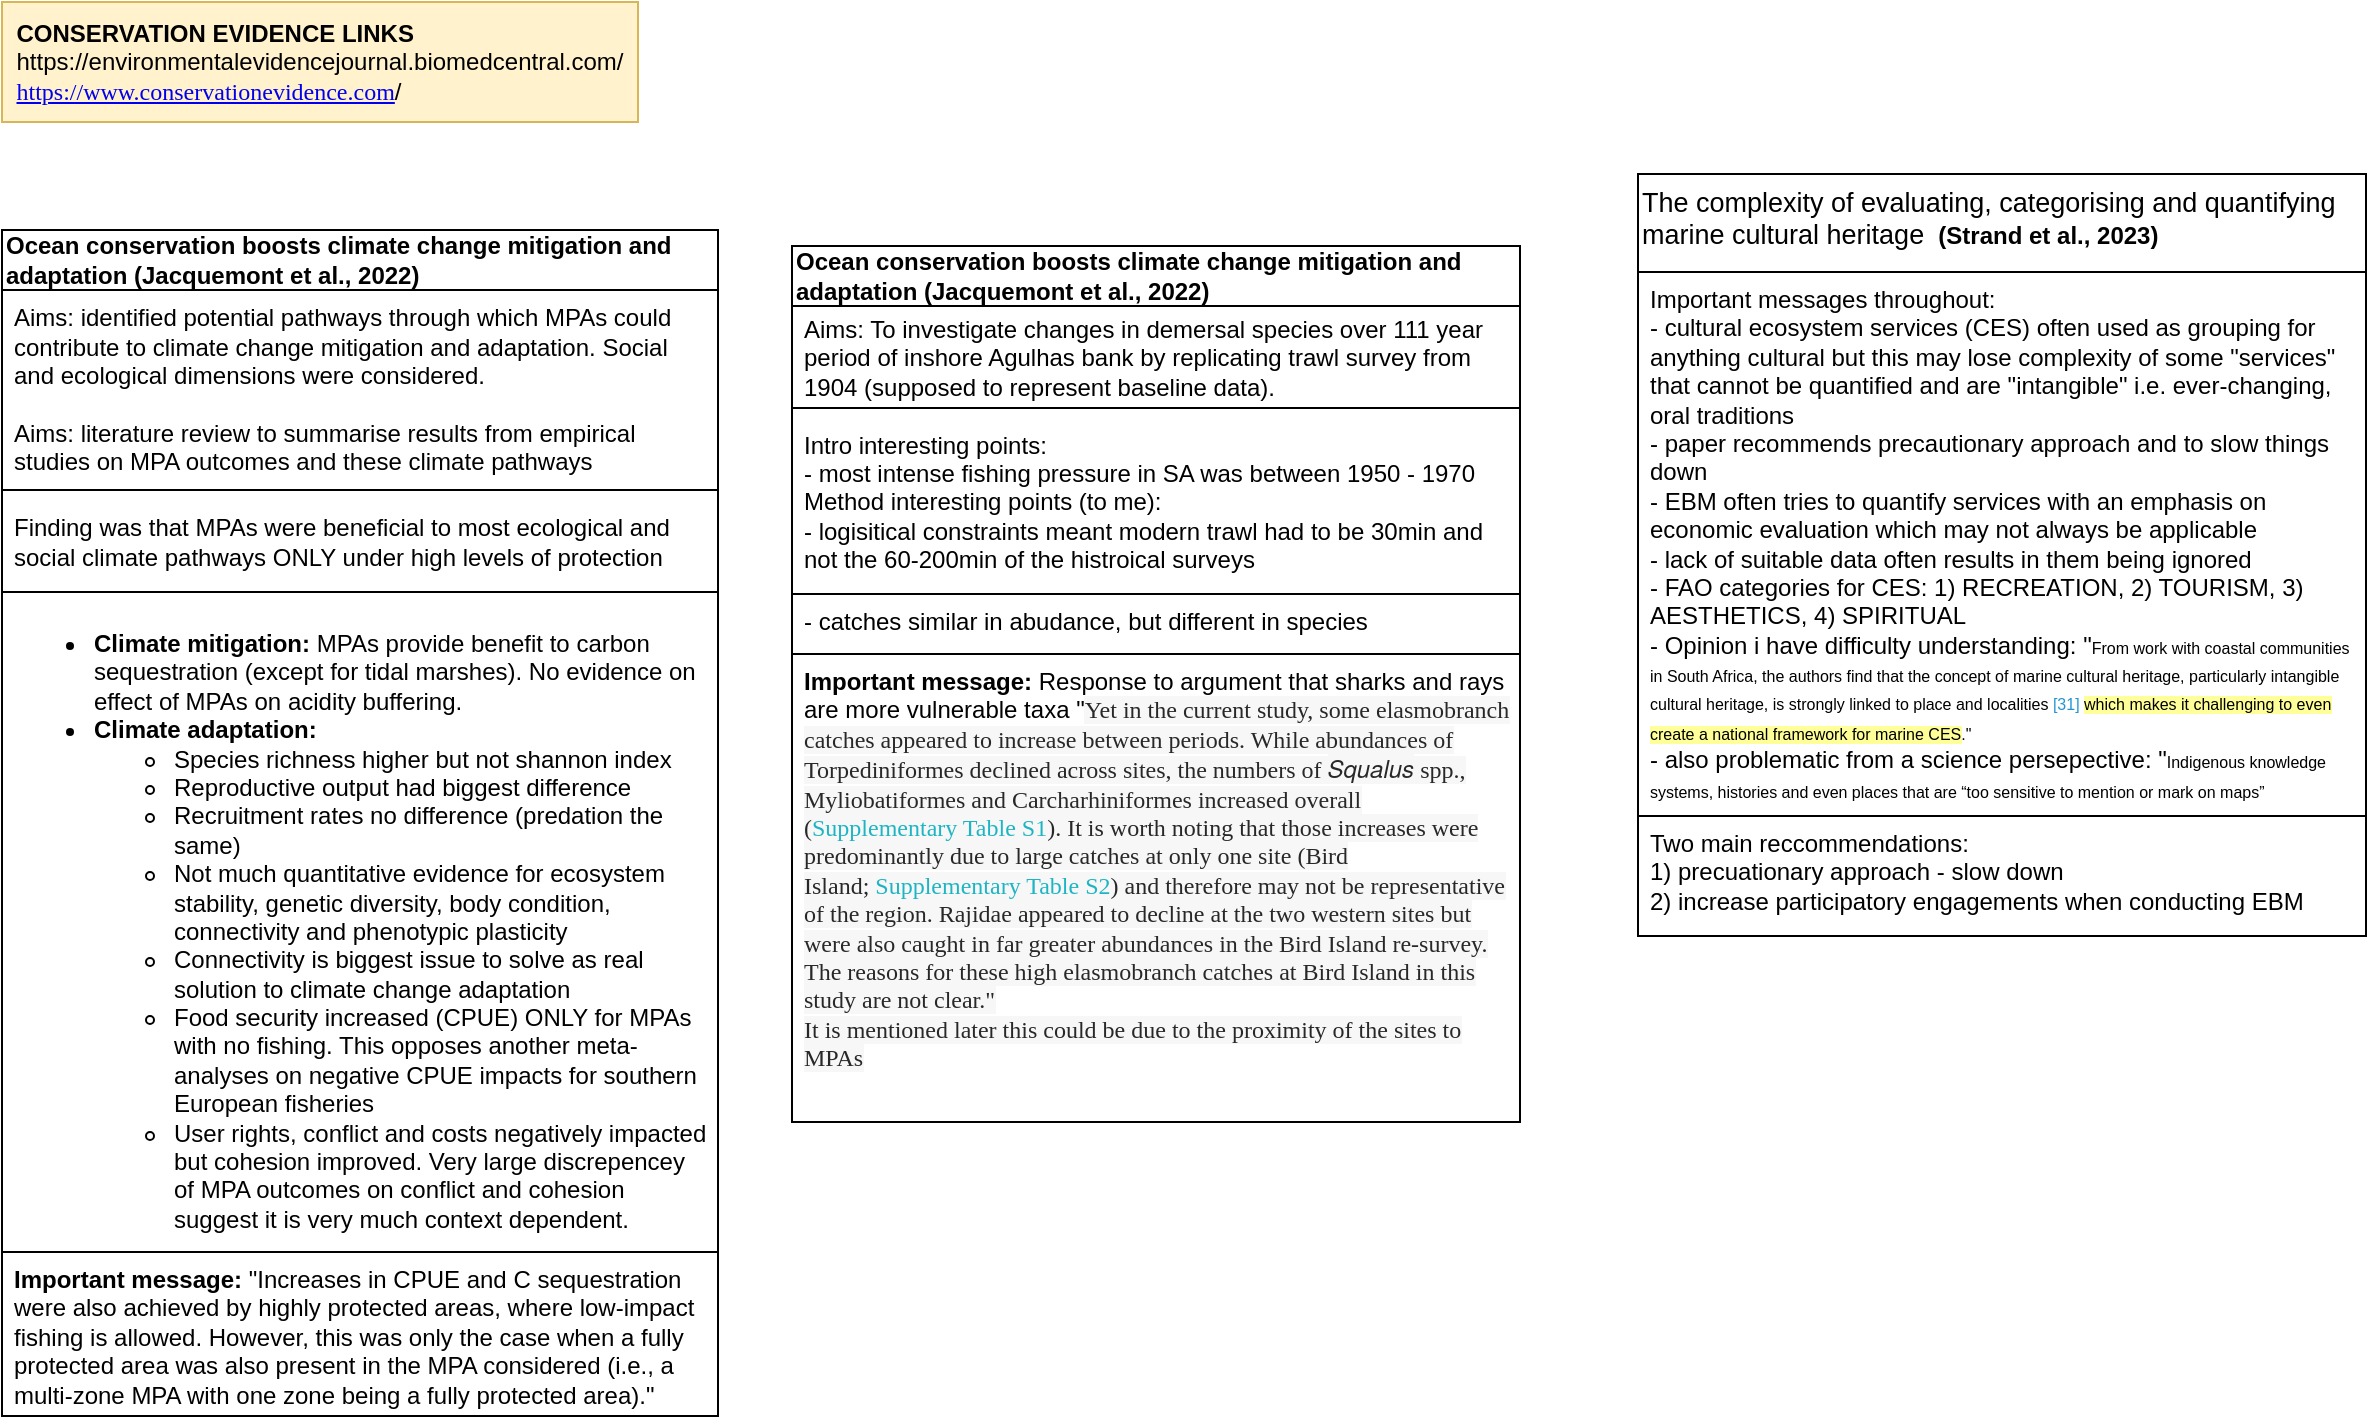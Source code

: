 <mxfile version="20.8.3" type="github">
  <diagram id="oMJjJdJxvG5CHlvqNMqH" name="Page-1">
    <mxGraphModel dx="1723" dy="1008" grid="0" gridSize="10" guides="1" tooltips="1" connect="1" arrows="1" fold="1" page="0" pageScale="1" pageWidth="850" pageHeight="1100" math="0" shadow="0">
      <root>
        <mxCell id="0" />
        <mxCell id="1" parent="0" />
        <mxCell id="RFItumHFisGm9Dvvl5Tg-1" value="&lt;b&gt;Ocean conservation boosts climate change mitigation and adaptation (Jacquemont et al., 2022)&lt;/b&gt;" style="swimlane;fontStyle=0;childLayout=stackLayout;horizontal=1;startSize=30;horizontalStack=0;resizeParent=1;resizeParentMax=0;resizeLast=0;collapsible=1;marginBottom=0;whiteSpace=wrap;html=1;align=left;" parent="1" vertex="1">
          <mxGeometry x="-259" y="59" width="358" height="593" as="geometry" />
        </mxCell>
        <mxCell id="RFItumHFisGm9Dvvl5Tg-2" value="Aims: identified potential pathways through which MPAs could contribute to climate change mitigation and adaptation. Social and ecological dimensions were considered.&lt;br&gt;&lt;br&gt;Aims: literature review to summarise results from empirical studies on MPA outcomes and these climate pathways" style="text;strokeColor=default;fillColor=none;align=left;verticalAlign=middle;spacingLeft=4;spacingRight=4;overflow=hidden;points=[[0,0.5],[1,0.5]];portConstraint=eastwest;rotatable=0;whiteSpace=wrap;html=1;shadow=0;" parent="RFItumHFisGm9Dvvl5Tg-1" vertex="1">
          <mxGeometry y="30" width="358" height="100" as="geometry" />
        </mxCell>
        <mxCell id="RFItumHFisGm9Dvvl5Tg-3" value="Finding was that MPAs were beneficial to most ecological and social climate pathways ONLY under high levels of protection" style="text;strokeColor=default;fillColor=none;align=left;verticalAlign=middle;spacingLeft=4;spacingRight=4;overflow=hidden;points=[[0,0.5],[1,0.5]];portConstraint=eastwest;rotatable=0;whiteSpace=wrap;html=1;" parent="RFItumHFisGm9Dvvl5Tg-1" vertex="1">
          <mxGeometry y="130" width="358" height="51" as="geometry" />
        </mxCell>
        <mxCell id="RFItumHFisGm9Dvvl5Tg-4" value="&lt;ul&gt;&lt;li&gt;&lt;b&gt;Climate mitigation: &lt;/b&gt;MPAs provide benefit to carbon sequestration (except for tidal marshes). No evidence on effect of MPAs on acidity buffering.&lt;/li&gt;&lt;li&gt;&lt;b&gt;Climate adaptation:&amp;nbsp;&lt;/b&gt;&lt;/li&gt;&lt;ul&gt;&lt;li&gt;Species richness higher but not shannon index&lt;/li&gt;&lt;li&gt;Reproductive output had biggest difference&lt;/li&gt;&lt;li&gt;Recruitment rates no difference (predation the same)&lt;/li&gt;&lt;li&gt;Not much quantitative evidence for ecosystem stability, genetic diversity, body condition, connectivity and phenotypic plasticity&lt;/li&gt;&lt;li&gt;Connectivity is biggest issue to solve as real solution to climate change adaptation&lt;/li&gt;&lt;li&gt;Food security increased (CPUE) ONLY for MPAs with no fishing. This opposes another meta-analyses on negative CPUE impacts for southern European fisheries&lt;/li&gt;&lt;li&gt;User rights, conflict and costs negatively impacted but cohesion improved. Very large discrepencey of MPA outcomes on conflict and cohesion suggest it is very much context dependent.&lt;/li&gt;&lt;/ul&gt;&lt;/ul&gt;" style="text;strokeColor=none;fillColor=none;align=left;verticalAlign=top;spacingLeft=4;spacingRight=4;overflow=hidden;points=[[0,0.5],[1,0.5]];portConstraint=eastwest;rotatable=0;whiteSpace=wrap;html=1;labelPosition=center;verticalLabelPosition=middle;" parent="RFItumHFisGm9Dvvl5Tg-1" vertex="1">
          <mxGeometry y="181" width="358" height="330" as="geometry" />
        </mxCell>
        <mxCell id="RFItumHFisGm9Dvvl5Tg-6" value="&lt;b&gt;Important message:&lt;/b&gt; &quot;Increases in CPUE and C sequestration were also achieved by highly protected areas, where low-impact fishing is allowed. However, this was only the case when a fully protected area was also present in the MPA considered (i.e., a multi-zone MPA with one zone being a fully protected area).&quot;" style="text;strokeColor=default;fillColor=none;align=left;verticalAlign=top;spacingLeft=4;spacingRight=4;overflow=hidden;points=[[0,0.5],[1,0.5]];portConstraint=eastwest;rotatable=0;whiteSpace=wrap;html=1;labelPosition=center;verticalLabelPosition=middle;" parent="RFItumHFisGm9Dvvl5Tg-1" vertex="1">
          <mxGeometry y="511" width="358" height="82" as="geometry" />
        </mxCell>
        <mxCell id="CgYDRMqxoxwIlcu6GhCc-1" value="&lt;div style=&quot;text-align: left;&quot;&gt;&lt;b style=&quot;background-color: initial;&quot;&gt;CONSERVATION EVIDENCE LINKS&lt;/b&gt;&lt;/div&gt;&lt;div style=&quot;text-align: left;&quot;&gt;&lt;span style=&quot;background-color: initial;&quot;&gt;https://environmentalevidencejournal.biomedcentral.com/&lt;/span&gt;&lt;/div&gt;&lt;div style=&quot;text-align: left;&quot;&gt;&lt;a style=&quot;background-color: initial; font-family: Calibri; text-size-adjust: auto;&quot; title=&quot;https://www.conservationevidence.com/&quot; target=&quot;_blank&quot; href=&quot;https://www.conservationevidence.com/&quot;&gt;https://www.conservationevidence.com&lt;/a&gt;/&lt;/div&gt;" style="rounded=0;whiteSpace=wrap;html=1;fillColor=#fff2cc;strokeColor=#d6b656;" parent="1" vertex="1">
          <mxGeometry x="-259" y="-55" width="318" height="60" as="geometry" />
        </mxCell>
        <mxCell id="iBG1UUJ010-rRIB4jjcF-1" value="&lt;b&gt;Ocean conservation boosts climate change mitigation and adaptation (Jacquemont et al., 2022)&lt;/b&gt;" style="swimlane;fontStyle=0;childLayout=stackLayout;horizontal=1;startSize=30;horizontalStack=0;resizeParent=1;resizeParentMax=0;resizeLast=0;collapsible=1;marginBottom=0;whiteSpace=wrap;html=1;align=left;" parent="1" vertex="1">
          <mxGeometry x="136" y="67" width="364" height="438" as="geometry" />
        </mxCell>
        <mxCell id="iBG1UUJ010-rRIB4jjcF-2" value="Aims: To investigate changes in demersal species over 111 year period of inshore Agulhas bank by replicating trawl survey from 1904 (supposed to represent baseline data)." style="text;strokeColor=default;fillColor=none;align=left;verticalAlign=middle;spacingLeft=4;spacingRight=4;overflow=hidden;points=[[0,0.5],[1,0.5]];portConstraint=eastwest;rotatable=0;whiteSpace=wrap;html=1;shadow=0;" parent="iBG1UUJ010-rRIB4jjcF-1" vertex="1">
          <mxGeometry y="30" width="364" height="51" as="geometry" />
        </mxCell>
        <mxCell id="iBG1UUJ010-rRIB4jjcF-3" value="Intro interesting points:&lt;br&gt;- most intense fishing pressure in SA was between 1950 - 1970&lt;br&gt;Method interesting points (to me):&lt;br&gt;- logisitical constraints meant modern trawl had to be 30min and not the 60-200min of the histroical surveys&lt;br&gt;" style="text;strokeColor=default;fillColor=none;align=left;verticalAlign=middle;spacingLeft=4;spacingRight=4;overflow=hidden;points=[[0,0.5],[1,0.5]];portConstraint=eastwest;rotatable=0;whiteSpace=wrap;html=1;" parent="iBG1UUJ010-rRIB4jjcF-1" vertex="1">
          <mxGeometry y="81" width="364" height="93" as="geometry" />
        </mxCell>
        <mxCell id="iBG1UUJ010-rRIB4jjcF-4" value="&lt;div&gt;- catches similar in abudance, but different in species&lt;/div&gt;" style="text;strokeColor=none;fillColor=none;align=left;verticalAlign=top;spacingLeft=4;spacingRight=4;overflow=hidden;points=[[0,0.5],[1,0.5]];portConstraint=eastwest;rotatable=0;whiteSpace=wrap;html=1;labelPosition=center;verticalLabelPosition=middle;" parent="iBG1UUJ010-rRIB4jjcF-1" vertex="1">
          <mxGeometry y="174" width="364" height="30" as="geometry" />
        </mxCell>
        <mxCell id="iBG1UUJ010-rRIB4jjcF-5" value="&lt;font style=&quot;font-size: 12px;&quot;&gt;&lt;b&gt;Important message:&lt;/b&gt;&amp;nbsp;Response to argument that sharks and rays are more vulnerable taxa &quot;&lt;span style=&quot;color: rgb(40, 40, 40); font-family: MuseoSans, Georgia, &amp;quot;Times New Roman&amp;quot;, Times, serif; background-color: rgb(247, 247, 247);&quot;&gt;Yet in the current study, some elasmobranch catches appeared to increase between periods. While abundances of Torpediniformes declined across sites, the numbers of&amp;nbsp;&lt;/span&gt;&lt;i style=&quot;box-sizing: border-box; font-family: MuseoSans, HelveticaNeue, Helvetica, sans-serif; color: rgb(40, 40, 40); background-color: rgb(247, 247, 247); outline: 0px !important;&quot;&gt;Squalus&lt;/i&gt;&lt;span style=&quot;color: rgb(40, 40, 40); font-family: MuseoSans, Georgia, &amp;quot;Times New Roman&amp;quot;, Times, serif; background-color: rgb(247, 247, 247);&quot;&gt;&amp;nbsp;spp., Myliobatiformes and Carcharhiniformes increased overall (&lt;/span&gt;&lt;a style=&quot;box-sizing: border-box; background-color: rgb(247, 247, 247); text-decoration-line: none; outline: none; word-break: break-word; hyphens: auto; font-family: MuseoSans, Georgia, &amp;quot;Times New Roman&amp;quot;, Times, serif; color: rgb(29, 181, 195) !important;&quot; href=&quot;https://www.frontiersin.org/articles/10.339/fmars.2020.004/full#S11&quot;&gt;Supplementary Table S1&lt;/a&gt;&lt;span style=&quot;color: rgb(40, 40, 40); font-family: MuseoSans, Georgia, &amp;quot;Times New Roman&amp;quot;, Times, serif; background-color: rgb(247, 247, 247);&quot;&gt;). It is worth noting that those increases were predominantly due to large catches at only one site (Bird Island;&amp;nbsp;&lt;/span&gt;&lt;a style=&quot;box-sizing: border-box; background-color: rgb(247, 247, 247); text-decoration-line: none; outline: none; word-break: break-word; hyphens: auto; font-family: MuseoSans, Georgia, &amp;quot;Times New Roman&amp;quot;, Times, serif; color: rgb(29, 181, 195) !important;&quot; href=&quot;https://www.frontiersin.org/articles/10.339/fmars.2020.004/full#S11&quot;&gt;Supplementary Table S2&lt;/a&gt;&lt;span style=&quot;color: rgb(40, 40, 40); font-family: MuseoSans, Georgia, &amp;quot;Times New Roman&amp;quot;, Times, serif; background-color: rgb(247, 247, 247);&quot;&gt;) and therefore may not be representative of the region. Rajidae appeared to decline at the two western sites but were also caught in far greater abundances in the Bird Island re-survey. The reasons for these high elasmobranch catches at Bird Island in this study are not clear.&quot;&lt;br&gt;It is mentioned later this could be due to the proximity of the sites to MPAs&lt;br&gt;&lt;/span&gt;&lt;/font&gt;" style="text;strokeColor=default;fillColor=none;align=left;verticalAlign=top;spacingLeft=4;spacingRight=4;overflow=hidden;points=[[0,0.5],[1,0.5]];portConstraint=eastwest;rotatable=0;whiteSpace=wrap;html=1;labelPosition=center;verticalLabelPosition=middle;" parent="iBG1UUJ010-rRIB4jjcF-1" vertex="1">
          <mxGeometry y="204" width="364" height="234" as="geometry" />
        </mxCell>
        <mxCell id="L5D26BAFuV-2AZOZzpPX-1" value="&lt;span style=&quot;font-size: 13.5px; background-color: initial;&quot;&gt;The complexity of evaluating, categorising and quantifying marine cultural heritage&lt;/span&gt;&lt;span style=&quot;font-size: 13.5px; background-color: initial;&quot; class=&quot;Apple-converted-space&quot;&gt;&amp;nbsp;&lt;/span&gt;&lt;b&gt;&amp;nbsp;(Strand et al., 2023)&lt;/b&gt;" style="swimlane;fontStyle=0;childLayout=stackLayout;horizontal=1;startSize=49;horizontalStack=0;resizeParent=1;resizeParentMax=0;resizeLast=0;collapsible=1;marginBottom=0;whiteSpace=wrap;html=1;align=left;verticalAlign=top;" vertex="1" parent="1">
          <mxGeometry x="559" y="31" width="364" height="381" as="geometry" />
        </mxCell>
        <mxCell id="L5D26BAFuV-2AZOZzpPX-3" value="Important messages throughout:&lt;br&gt;- cultural ecosystem services (CES) often used as grouping for anything cultural but this may lose complexity of some &quot;services&quot; that cannot be quantified and are &quot;intangible&quot; i.e. ever-changing, oral traditions&lt;br&gt;- paper recommends precautionary approach and to slow things down&lt;br&gt;- EBM often tries to quantify services with an emphasis on economic evaluation which may not always be applicable&lt;br&gt;- lack of suitable data often results in them being ignored&lt;br&gt;- FAO categories for CES: 1) RECREATION, 2) TOURISM, 3) AESTHETICS, 4) SPIRITUAL&lt;br&gt;- Opinion i have difficulty understanding: &quot;&lt;span style=&quot;font-size: 8px; background-color: initial;&quot;&gt;From work with coastal communities in South Africa, the authors find that the concept of marine cultural heritage, particularly intangible cultural heritage, is strongly linked to place and localities &lt;/span&gt;&lt;span style=&quot;font-size: 8px; background-color: initial; color: rgb(33, 150, 209);&quot; class=&quot;s1&quot;&gt;[31] &lt;/span&gt;&lt;span style=&quot;font-size: 8px; background-color: rgb(255, 255, 153);&quot;&gt;which makes it challenging to even create a national framework for marine CES&lt;/span&gt;&lt;span style=&quot;font-size: 8px; background-color: initial;&quot;&gt;.&lt;/span&gt;&lt;span style=&quot;font-size: 8px; background-color: initial;&quot; class=&quot;Apple-converted-space&quot;&gt;&quot;&lt;br&gt;&lt;/span&gt;- also problematic from a science persepective: &quot;&lt;span style=&quot;font-size: 8px; background-color: initial;&quot;&gt;Indigenous knowledge systems, histories and even places that are “too sensitive to mention or mark on maps”&lt;/span&gt;&lt;span style=&quot;font-size: 8px; background-color: initial;&quot; class=&quot;Apple-converted-space&quot;&gt;&amp;nbsp;&lt;br&gt;&lt;/span&gt;&amp;nbsp;&lt;br&gt;&lt;br&gt;" style="text;strokeColor=default;fillColor=none;align=left;verticalAlign=top;spacingLeft=4;spacingRight=4;overflow=hidden;points=[[0,0.5],[1,0.5]];portConstraint=eastwest;rotatable=0;whiteSpace=wrap;html=1;" vertex="1" parent="L5D26BAFuV-2AZOZzpPX-1">
          <mxGeometry y="49" width="364" height="272" as="geometry" />
        </mxCell>
        <mxCell id="L5D26BAFuV-2AZOZzpPX-7" value="Two main reccommendations:&lt;br&gt;1) precuationary approach - slow down&lt;br&gt;2) increase participatory engagements when conducting EBM" style="text;strokeColor=default;fillColor=none;align=left;verticalAlign=top;spacingLeft=4;spacingRight=4;overflow=hidden;points=[[0,0.5],[1,0.5]];portConstraint=eastwest;rotatable=0;whiteSpace=wrap;html=1;" vertex="1" parent="L5D26BAFuV-2AZOZzpPX-1">
          <mxGeometry y="321" width="364" height="60" as="geometry" />
        </mxCell>
      </root>
    </mxGraphModel>
  </diagram>
</mxfile>
